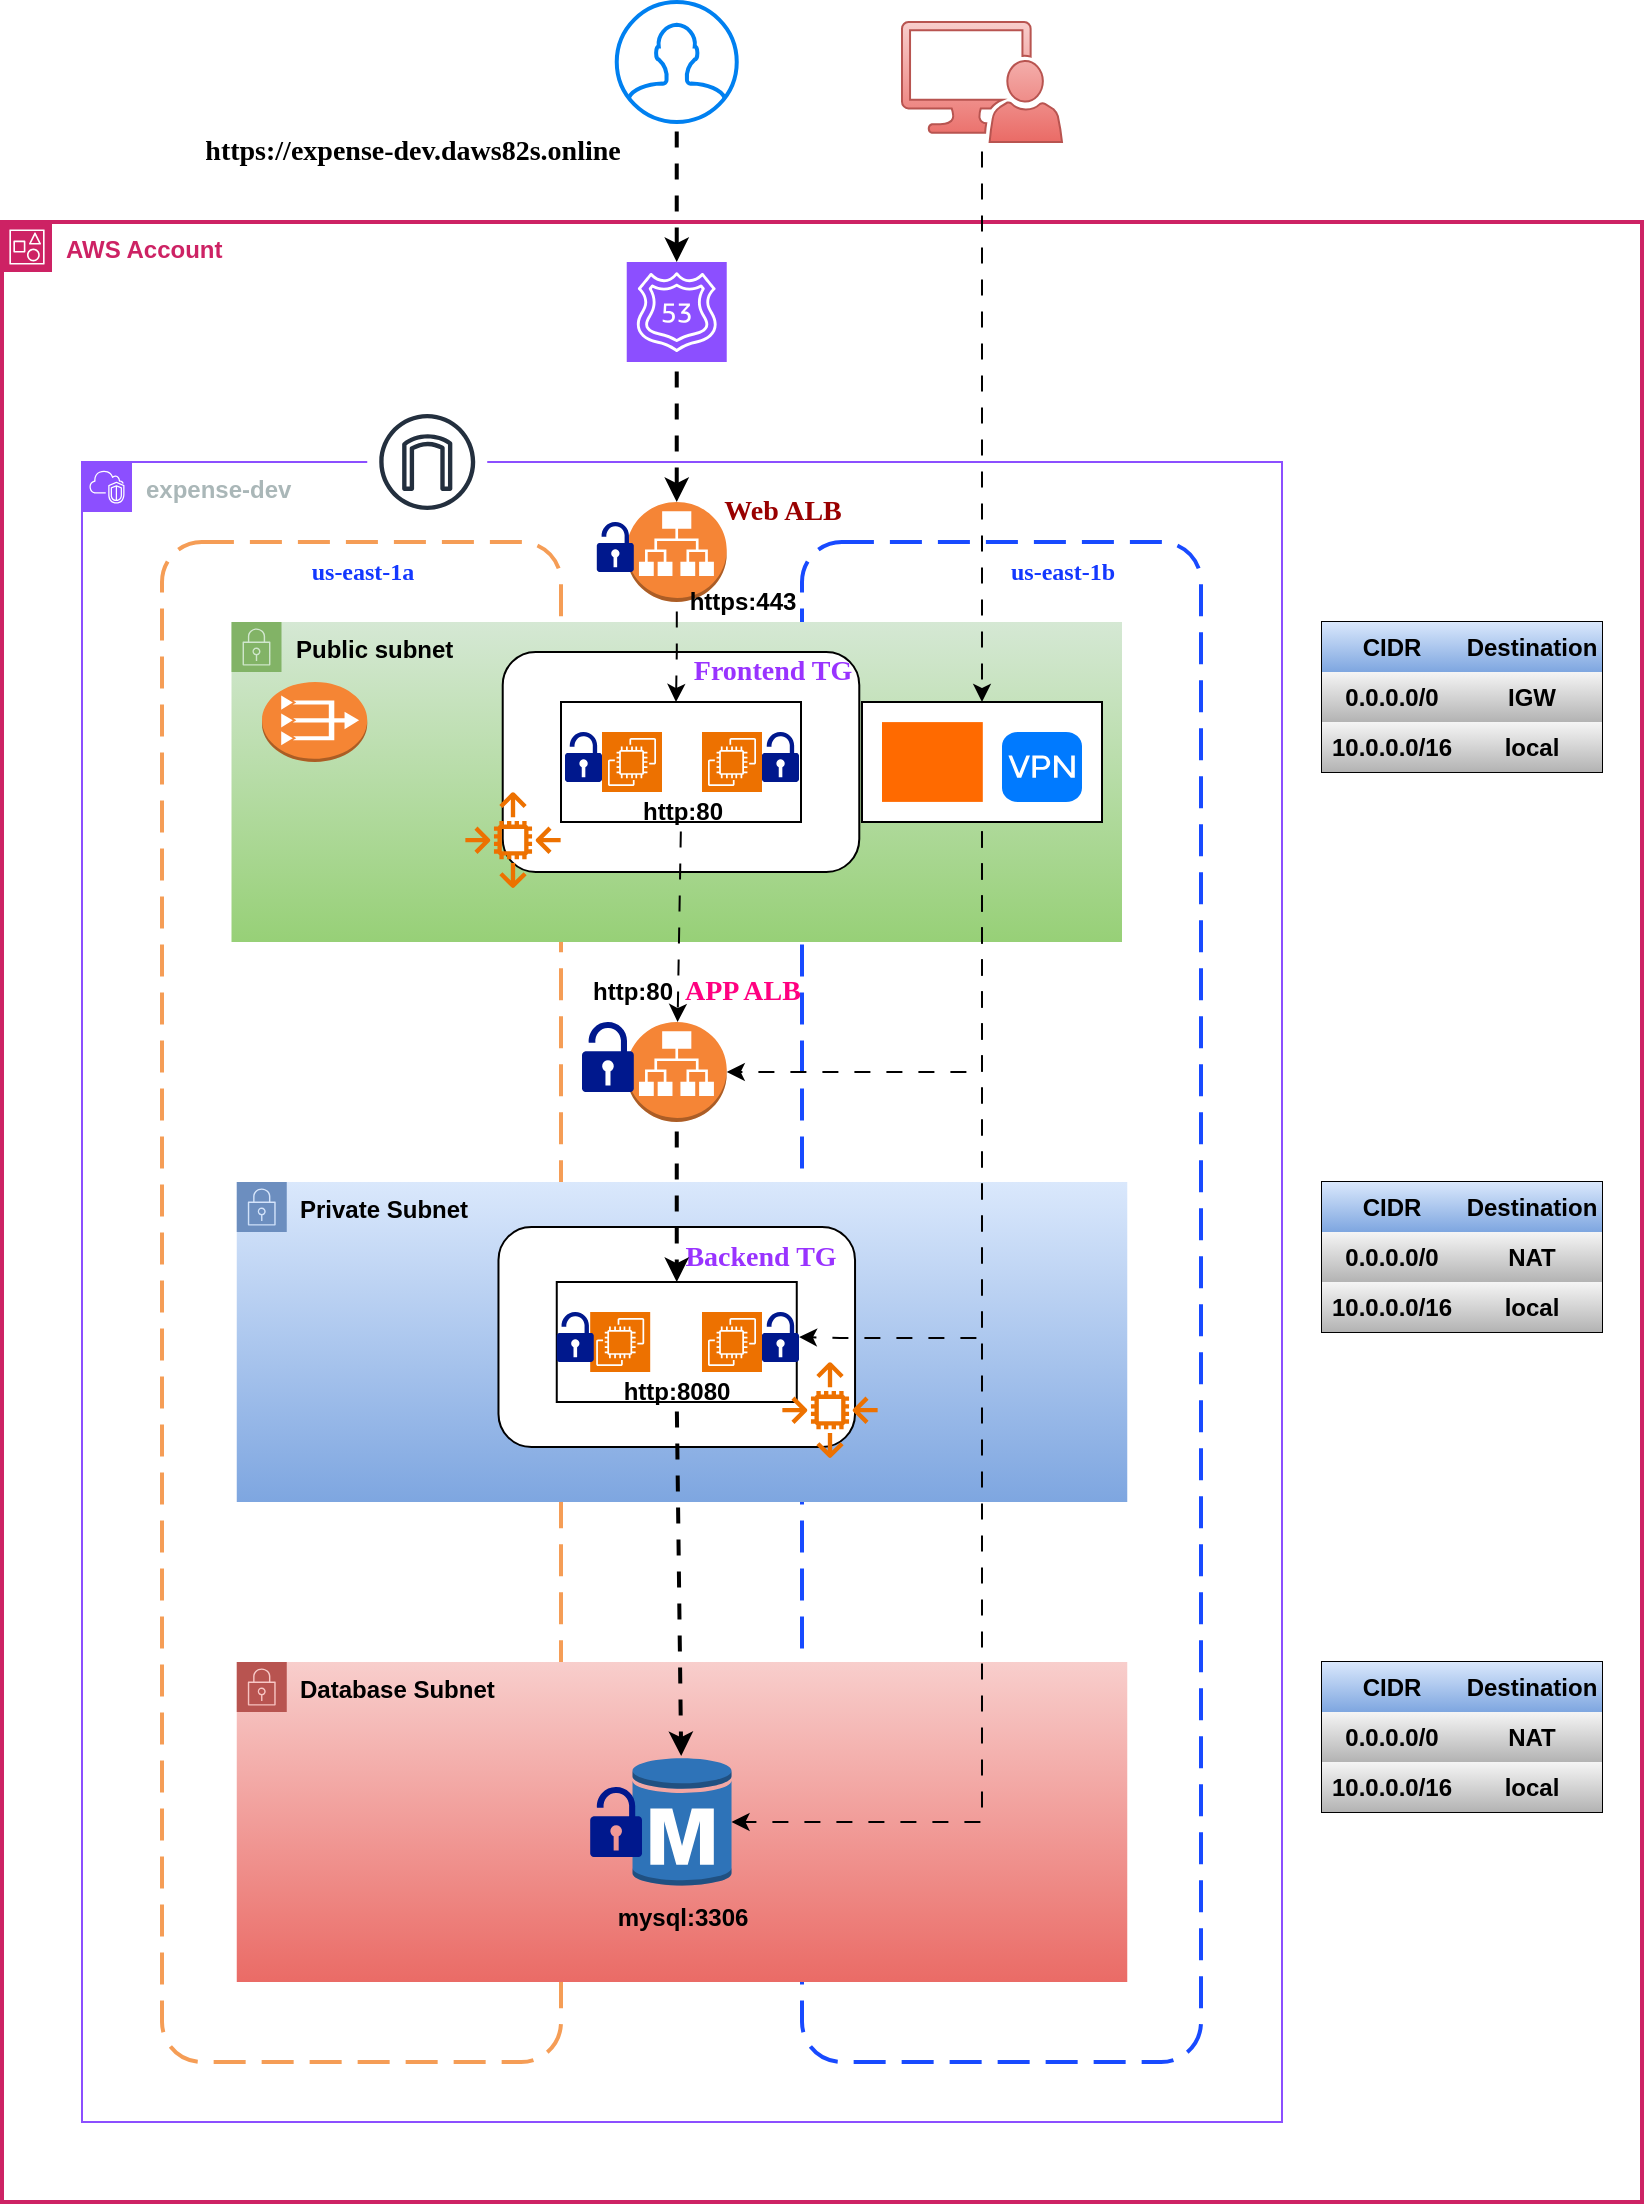 <mxfile version="26.0.14">
  <diagram name="Page-1" id="_oa3yF-_nfbRzwI-3MNB">
    <mxGraphModel dx="1259" dy="1755" grid="1" gridSize="10" guides="1" tooltips="1" connect="1" arrows="1" fold="1" page="1" pageScale="1" pageWidth="850" pageHeight="1100" math="0" shadow="0">
      <root>
        <mxCell id="0" />
        <mxCell id="1" parent="0" />
        <mxCell id="-kNMf-nXk1HDoBk_w1mp-1" value="&lt;b&gt;AWS Account&lt;/b&gt;" style="points=[[0,0],[0.25,0],[0.5,0],[0.75,0],[1,0],[1,0.25],[1,0.5],[1,0.75],[1,1],[0.75,1],[0.5,1],[0.25,1],[0,1],[0,0.75],[0,0.5],[0,0.25]];outlineConnect=0;gradientColor=none;html=1;whiteSpace=wrap;fontSize=12;fontStyle=0;container=1;pointerEvents=0;collapsible=0;recursiveResize=0;shape=mxgraph.aws4.group;grIcon=mxgraph.aws4.group_account;strokeColor=#CD2264;fillColor=none;verticalAlign=top;align=left;spacingLeft=30;fontColor=#CD2264;dashed=0;strokeWidth=2;" parent="1" vertex="1">
          <mxGeometry x="80" width="820" height="990" as="geometry" />
        </mxCell>
        <mxCell id="-kNMf-nXk1HDoBk_w1mp-2" value="&lt;b&gt;expense-dev&lt;/b&gt;" style="points=[[0,0],[0.25,0],[0.5,0],[0.75,0],[1,0],[1,0.25],[1,0.5],[1,0.75],[1,1],[0.75,1],[0.5,1],[0.25,1],[0,1],[0,0.75],[0,0.5],[0,0.25]];outlineConnect=0;gradientColor=none;html=1;whiteSpace=wrap;fontSize=12;fontStyle=0;container=1;pointerEvents=0;collapsible=0;recursiveResize=0;shape=mxgraph.aws4.group;grIcon=mxgraph.aws4.group_vpc2;strokeColor=#8C4FFF;fillColor=none;verticalAlign=top;align=left;spacingLeft=30;fontColor=#AAB7B8;dashed=0;" parent="-kNMf-nXk1HDoBk_w1mp-1" vertex="1">
          <mxGeometry x="40" y="120" width="600" height="830" as="geometry" />
        </mxCell>
        <mxCell id="-kNMf-nXk1HDoBk_w1mp-3" value="" style="rounded=1;arcSize=10;dashed=1;strokeColor=#F59D56;fillColor=none;gradientColor=none;dashPattern=8 4;strokeWidth=2;" parent="-kNMf-nXk1HDoBk_w1mp-2" vertex="1">
          <mxGeometry x="40" y="40" width="199.5" height="760" as="geometry" />
        </mxCell>
        <mxCell id="-kNMf-nXk1HDoBk_w1mp-4" value="" style="rounded=1;arcSize=10;dashed=1;strokeColor=#184AFF;fillColor=none;gradientColor=none;dashPattern=8 4;strokeWidth=2;" parent="-kNMf-nXk1HDoBk_w1mp-2" vertex="1">
          <mxGeometry x="360" y="40" width="199.5" height="760" as="geometry" />
        </mxCell>
        <mxCell id="-kNMf-nXk1HDoBk_w1mp-5" value="&lt;b&gt;Public subnet&lt;/b&gt;" style="points=[[0,0],[0.25,0],[0.5,0],[0.75,0],[1,0],[1,0.25],[1,0.5],[1,0.75],[1,1],[0.75,1],[0.5,1],[0.25,1],[0,1],[0,0.75],[0,0.5],[0,0.25]];outlineConnect=0;gradientColor=#97d077;html=1;whiteSpace=wrap;fontSize=12;fontStyle=0;container=1;pointerEvents=0;collapsible=0;recursiveResize=0;shape=mxgraph.aws4.group;grIcon=mxgraph.aws4.group_security_group;grStroke=0;strokeColor=#82b366;fillColor=#d5e8d4;verticalAlign=top;align=left;spacingLeft=30;dashed=0;" parent="-kNMf-nXk1HDoBk_w1mp-2" vertex="1">
          <mxGeometry x="74.75" y="80" width="445.25" height="160" as="geometry" />
        </mxCell>
        <mxCell id="YYC_tpVuf_u4fxhuyksU-6" value="" style="rounded=1;whiteSpace=wrap;html=1;" vertex="1" parent="-kNMf-nXk1HDoBk_w1mp-5">
          <mxGeometry x="135.61" y="15" width="178.28" height="110" as="geometry" />
        </mxCell>
        <mxCell id="YYC_tpVuf_u4fxhuyksU-1" value="" style="rounded=0;whiteSpace=wrap;html=1;" vertex="1" parent="-kNMf-nXk1HDoBk_w1mp-5">
          <mxGeometry x="164.75" y="40" width="120" height="60" as="geometry" />
        </mxCell>
        <mxCell id="YYC_tpVuf_u4fxhuyksU-2" value="" style="sketch=0;points=[[0,0,0],[0.25,0,0],[0.5,0,0],[0.75,0,0],[1,0,0],[0,1,0],[0.25,1,0],[0.5,1,0],[0.75,1,0],[1,1,0],[0,0.25,0],[0,0.5,0],[0,0.75,0],[1,0.25,0],[1,0.5,0],[1,0.75,0]];outlineConnect=0;fontColor=#232F3E;fillColor=#ED7100;strokeColor=#ffffff;dashed=0;verticalLabelPosition=bottom;verticalAlign=top;align=center;html=1;fontSize=12;fontStyle=0;aspect=fixed;shape=mxgraph.aws4.resourceIcon;resIcon=mxgraph.aws4.ec2;" vertex="1" parent="-kNMf-nXk1HDoBk_w1mp-5">
          <mxGeometry x="185.25" y="55" width="30" height="30" as="geometry" />
        </mxCell>
        <mxCell id="YYC_tpVuf_u4fxhuyksU-3" value="" style="sketch=0;points=[[0,0,0],[0.25,0,0],[0.5,0,0],[0.75,0,0],[1,0,0],[0,1,0],[0.25,1,0],[0.5,1,0],[0.75,1,0],[1,1,0],[0,0.25,0],[0,0.5,0],[0,0.75,0],[1,0.25,0],[1,0.5,0],[1,0.75,0]];outlineConnect=0;fontColor=#232F3E;fillColor=#ED7100;strokeColor=#ffffff;dashed=0;verticalLabelPosition=bottom;verticalAlign=top;align=center;html=1;fontSize=12;fontStyle=0;aspect=fixed;shape=mxgraph.aws4.resourceIcon;resIcon=mxgraph.aws4.ec2;" vertex="1" parent="-kNMf-nXk1HDoBk_w1mp-5">
          <mxGeometry x="235.25" y="55" width="30" height="30" as="geometry" />
        </mxCell>
        <mxCell id="YYC_tpVuf_u4fxhuyksU-4" value="" style="sketch=0;aspect=fixed;pointerEvents=1;shadow=0;dashed=0;html=1;strokeColor=none;labelPosition=center;verticalLabelPosition=bottom;verticalAlign=top;align=center;fillColor=#00188D;shape=mxgraph.mscae.enterprise.lock_unlocked" vertex="1" parent="-kNMf-nXk1HDoBk_w1mp-5">
          <mxGeometry x="166.75" y="55" width="18.5" height="25" as="geometry" />
        </mxCell>
        <mxCell id="YYC_tpVuf_u4fxhuyksU-5" value="" style="sketch=0;aspect=fixed;pointerEvents=1;shadow=0;dashed=0;html=1;strokeColor=none;labelPosition=center;verticalLabelPosition=bottom;verticalAlign=top;align=center;fillColor=#00188D;shape=mxgraph.mscae.enterprise.lock_unlocked" vertex="1" parent="-kNMf-nXk1HDoBk_w1mp-5">
          <mxGeometry x="265.25" y="55" width="18.5" height="25" as="geometry" />
        </mxCell>
        <mxCell id="YYC_tpVuf_u4fxhuyksU-7" value="" style="sketch=0;outlineConnect=0;fontColor=#232F3E;gradientColor=none;fillColor=#ED7100;strokeColor=none;dashed=0;verticalLabelPosition=bottom;verticalAlign=top;align=center;html=1;fontSize=12;fontStyle=0;aspect=fixed;pointerEvents=1;shape=mxgraph.aws4.auto_scaling2;" vertex="1" parent="-kNMf-nXk1HDoBk_w1mp-5">
          <mxGeometry x="116.75" y="85" width="48" height="48" as="geometry" />
        </mxCell>
        <mxCell id="YYC_tpVuf_u4fxhuyksU-17" value="&lt;b&gt;&lt;font style=&quot;font-size: 14px; color: rgb(153, 51, 255);&quot; face=&quot;Comic Sans MS&quot;&gt;Frontend TG&lt;/font&gt;&lt;/b&gt;" style="text;html=1;align=center;verticalAlign=middle;resizable=0;points=[];autosize=1;strokeColor=none;fillColor=none;" vertex="1" parent="-kNMf-nXk1HDoBk_w1mp-5">
          <mxGeometry x="215.25" y="10" width="110" height="30" as="geometry" />
        </mxCell>
        <mxCell id="YYC_tpVuf_u4fxhuyksU-23" value="&lt;b&gt;http:80&lt;/b&gt;" style="text;html=1;align=center;verticalAlign=middle;resizable=0;points=[];autosize=1;strokeColor=none;fillColor=none;" vertex="1" parent="-kNMf-nXk1HDoBk_w1mp-5">
          <mxGeometry x="194.75" y="80" width="60" height="30" as="geometry" />
        </mxCell>
        <mxCell id="-kNMf-nXk1HDoBk_w1mp-6" value="&lt;b&gt;Private Subnet&lt;/b&gt;" style="points=[[0,0],[0.25,0],[0.5,0],[0.75,0],[1,0],[1,0.25],[1,0.5],[1,0.75],[1,1],[0.75,1],[0.5,1],[0.25,1],[0,1],[0,0.75],[0,0.5],[0,0.25]];outlineConnect=0;gradientColor=#7ea6e0;html=1;whiteSpace=wrap;fontSize=12;fontStyle=0;container=1;pointerEvents=0;collapsible=0;recursiveResize=0;shape=mxgraph.aws4.group;grIcon=mxgraph.aws4.group_security_group;grStroke=0;strokeColor=#6c8ebf;fillColor=#dae8fc;verticalAlign=top;align=left;spacingLeft=30;dashed=0;" parent="-kNMf-nXk1HDoBk_w1mp-2" vertex="1">
          <mxGeometry x="77.38" y="360" width="445.25" height="160" as="geometry" />
        </mxCell>
        <mxCell id="Ft64ByeWx-oR6YxNVYhW-5" value="" style="rounded=1;whiteSpace=wrap;html=1;" parent="-kNMf-nXk1HDoBk_w1mp-6" vertex="1">
          <mxGeometry x="130.86" y="22.5" width="178.28" height="110" as="geometry" />
        </mxCell>
        <mxCell id="-kNMf-nXk1HDoBk_w1mp-57" value="" style="rounded=0;whiteSpace=wrap;html=1;" parent="-kNMf-nXk1HDoBk_w1mp-6" vertex="1">
          <mxGeometry x="160" y="50" width="120" height="60" as="geometry" />
        </mxCell>
        <mxCell id="-kNMf-nXk1HDoBk_w1mp-58" value="" style="sketch=0;points=[[0,0,0],[0.25,0,0],[0.5,0,0],[0.75,0,0],[1,0,0],[0,1,0],[0.25,1,0],[0.5,1,0],[0.75,1,0],[1,1,0],[0,0.25,0],[0,0.5,0],[0,0.75,0],[1,0.25,0],[1,0.5,0],[1,0.75,0]];outlineConnect=0;fontColor=#232F3E;fillColor=#ED7100;strokeColor=#ffffff;dashed=0;verticalLabelPosition=bottom;verticalAlign=top;align=center;html=1;fontSize=12;fontStyle=0;aspect=fixed;shape=mxgraph.aws4.resourceIcon;resIcon=mxgraph.aws4.ec2;" parent="-kNMf-nXk1HDoBk_w1mp-6" vertex="1">
          <mxGeometry x="176.72" y="65" width="30" height="30" as="geometry" />
        </mxCell>
        <mxCell id="-kNMf-nXk1HDoBk_w1mp-59" value="" style="sketch=0;points=[[0,0,0],[0.25,0,0],[0.5,0,0],[0.75,0,0],[1,0,0],[0,1,0],[0.25,1,0],[0.5,1,0],[0.75,1,0],[1,1,0],[0,0.25,0],[0,0.5,0],[0,0.75,0],[1,0.25,0],[1,0.5,0],[1,0.75,0]];outlineConnect=0;fontColor=#232F3E;fillColor=#ED7100;strokeColor=#ffffff;dashed=0;verticalLabelPosition=bottom;verticalAlign=top;align=center;html=1;fontSize=12;fontStyle=0;aspect=fixed;shape=mxgraph.aws4.resourceIcon;resIcon=mxgraph.aws4.ec2;" parent="-kNMf-nXk1HDoBk_w1mp-6" vertex="1">
          <mxGeometry x="232.62" y="65" width="30" height="30" as="geometry" />
        </mxCell>
        <mxCell id="Ft64ByeWx-oR6YxNVYhW-2" value="" style="sketch=0;aspect=fixed;pointerEvents=1;shadow=0;dashed=0;html=1;strokeColor=none;labelPosition=center;verticalLabelPosition=bottom;verticalAlign=top;align=center;fillColor=#00188D;shape=mxgraph.mscae.enterprise.lock_unlocked" parent="-kNMf-nXk1HDoBk_w1mp-6" vertex="1">
          <mxGeometry x="160" y="65" width="18.5" height="25" as="geometry" />
        </mxCell>
        <mxCell id="Ft64ByeWx-oR6YxNVYhW-3" value="" style="sketch=0;aspect=fixed;pointerEvents=1;shadow=0;dashed=0;html=1;strokeColor=none;labelPosition=center;verticalLabelPosition=bottom;verticalAlign=top;align=center;fillColor=#00188D;shape=mxgraph.mscae.enterprise.lock_unlocked" parent="-kNMf-nXk1HDoBk_w1mp-6" vertex="1">
          <mxGeometry x="262.62" y="65" width="18.5" height="25" as="geometry" />
        </mxCell>
        <mxCell id="Ft64ByeWx-oR6YxNVYhW-6" value="" style="sketch=0;outlineConnect=0;fontColor=#232F3E;gradientColor=none;fillColor=#ED7100;strokeColor=none;dashed=0;verticalLabelPosition=bottom;verticalAlign=top;align=center;html=1;fontSize=12;fontStyle=0;aspect=fixed;pointerEvents=1;shape=mxgraph.aws4.auto_scaling2;" parent="-kNMf-nXk1HDoBk_w1mp-6" vertex="1">
          <mxGeometry x="272.62" y="90" width="48" height="48" as="geometry" />
        </mxCell>
        <mxCell id="YYC_tpVuf_u4fxhuyksU-20" value="&lt;b&gt;&lt;font style=&quot;font-size: 14px; color: rgb(153, 51, 255);&quot; face=&quot;Comic Sans MS&quot;&gt;Backend TG&lt;/font&gt;&lt;/b&gt;" style="text;html=1;align=center;verticalAlign=middle;resizable=0;points=[];autosize=1;strokeColor=none;fillColor=none;" vertex="1" parent="-kNMf-nXk1HDoBk_w1mp-6">
          <mxGeometry x="211.72" y="22.5" width="100" height="30" as="geometry" />
        </mxCell>
        <mxCell id="YYC_tpVuf_u4fxhuyksU-25" value="&lt;b&gt;http:8080&lt;/b&gt;" style="text;html=1;align=center;verticalAlign=middle;resizable=0;points=[];autosize=1;strokeColor=none;fillColor=none;" vertex="1" parent="-kNMf-nXk1HDoBk_w1mp-6">
          <mxGeometry x="180" y="90" width="80" height="30" as="geometry" />
        </mxCell>
        <mxCell id="-kNMf-nXk1HDoBk_w1mp-7" value="&lt;b&gt;Database Subnet&lt;/b&gt;" style="points=[[0,0],[0.25,0],[0.5,0],[0.75,0],[1,0],[1,0.25],[1,0.5],[1,0.75],[1,1],[0.75,1],[0.5,1],[0.25,1],[0,1],[0,0.75],[0,0.5],[0,0.25]];outlineConnect=0;gradientColor=#ea6b66;html=1;whiteSpace=wrap;fontSize=12;fontStyle=0;container=1;pointerEvents=0;collapsible=0;recursiveResize=0;shape=mxgraph.aws4.group;grIcon=mxgraph.aws4.group_security_group;grStroke=0;strokeColor=#b85450;fillColor=#f8cecc;verticalAlign=top;align=left;spacingLeft=30;dashed=0;" parent="-kNMf-nXk1HDoBk_w1mp-2" vertex="1">
          <mxGeometry x="77.38" y="600" width="445.25" height="160" as="geometry" />
        </mxCell>
        <mxCell id="-kNMf-nXk1HDoBk_w1mp-44" value="" style="outlineConnect=0;dashed=0;verticalLabelPosition=bottom;verticalAlign=top;align=center;html=1;shape=mxgraph.aws3.rds_db_instance;fillColor=#2E73B8;gradientColor=none;" parent="-kNMf-nXk1HDoBk_w1mp-7" vertex="1">
          <mxGeometry x="197.88" y="47" width="49.5" height="66" as="geometry" />
        </mxCell>
        <mxCell id="-kNMf-nXk1HDoBk_w1mp-45" value="" style="sketch=0;aspect=fixed;pointerEvents=1;shadow=0;dashed=0;html=1;strokeColor=none;labelPosition=center;verticalLabelPosition=bottom;verticalAlign=top;align=center;fillColor=#00188D;shape=mxgraph.mscae.enterprise.lock_unlocked" parent="-kNMf-nXk1HDoBk_w1mp-7" vertex="1">
          <mxGeometry x="176.72" y="62.5" width="25.9" height="35" as="geometry" />
        </mxCell>
        <mxCell id="YYC_tpVuf_u4fxhuyksU-26" value="&lt;b&gt;mysql:3306&lt;/b&gt;" style="text;html=1;align=center;verticalAlign=middle;resizable=0;points=[];autosize=1;strokeColor=none;fillColor=none;" vertex="1" parent="-kNMf-nXk1HDoBk_w1mp-7">
          <mxGeometry x="177.63" y="113" width="90" height="30" as="geometry" />
        </mxCell>
        <mxCell id="Ft64ByeWx-oR6YxNVYhW-4" style="edgeStyle=orthogonalEdgeStyle;rounded=0;orthogonalLoop=1;jettySize=auto;html=1;entryX=0.5;entryY=0;entryDx=0;entryDy=0;flowAnimation=1;strokeWidth=2;" parent="-kNMf-nXk1HDoBk_w1mp-2" source="-kNMf-nXk1HDoBk_w1mp-46" target="-kNMf-nXk1HDoBk_w1mp-57" edge="1">
          <mxGeometry relative="1" as="geometry" />
        </mxCell>
        <mxCell id="-kNMf-nXk1HDoBk_w1mp-46" value="" style="outlineConnect=0;dashed=0;verticalLabelPosition=bottom;verticalAlign=top;align=center;html=1;shape=mxgraph.aws3.application_load_balancer;fillColor=#F58536;gradientColor=none;" parent="-kNMf-nXk1HDoBk_w1mp-2" vertex="1">
          <mxGeometry x="272.38" y="280" width="50" height="50" as="geometry" />
        </mxCell>
        <mxCell id="-kNMf-nXk1HDoBk_w1mp-47" value="" style="sketch=0;aspect=fixed;pointerEvents=1;shadow=0;dashed=0;html=1;strokeColor=none;labelPosition=center;verticalLabelPosition=bottom;verticalAlign=top;align=center;fillColor=#00188D;shape=mxgraph.mscae.enterprise.lock_unlocked" parent="-kNMf-nXk1HDoBk_w1mp-2" vertex="1">
          <mxGeometry x="250" y="280" width="25.9" height="35" as="geometry" />
        </mxCell>
        <mxCell id="-kNMf-nXk1HDoBk_w1mp-48" value="" style="rounded=0;whiteSpace=wrap;html=1;" parent="-kNMf-nXk1HDoBk_w1mp-2" vertex="1">
          <mxGeometry x="390" y="120" width="120" height="60" as="geometry" />
        </mxCell>
        <mxCell id="-kNMf-nXk1HDoBk_w1mp-49" value="" style="points=[];aspect=fixed;html=1;align=center;shadow=0;dashed=0;fillColor=#FF6A00;strokeColor=none;shape=mxgraph.alibaba_cloud.bastionhost;" parent="-kNMf-nXk1HDoBk_w1mp-2" vertex="1">
          <mxGeometry x="400" y="130.05" width="50.4" height="39.9" as="geometry" />
        </mxCell>
        <mxCell id="-kNMf-nXk1HDoBk_w1mp-50" value="" style="html=1;strokeWidth=1;shadow=0;dashed=0;shape=mxgraph.ios7.misc.vpn;fillColor=#007AFF;strokeColor=none;buttonText=;strokeColor2=#222222;fontColor=#222222;fontSize=8;verticalLabelPosition=bottom;verticalAlign=top;align=center;sketch=0;" parent="-kNMf-nXk1HDoBk_w1mp-2" vertex="1">
          <mxGeometry x="460" y="135" width="40" height="35" as="geometry" />
        </mxCell>
        <mxCell id="-kNMf-nXk1HDoBk_w1mp-51" style="edgeStyle=orthogonalEdgeStyle;rounded=0;orthogonalLoop=1;jettySize=auto;html=1;entryX=1;entryY=0.5;entryDx=0;entryDy=0;entryPerimeter=0;flowAnimation=1;" parent="-kNMf-nXk1HDoBk_w1mp-2" source="-kNMf-nXk1HDoBk_w1mp-48" target="-kNMf-nXk1HDoBk_w1mp-46" edge="1">
          <mxGeometry relative="1" as="geometry">
            <Array as="points">
              <mxPoint x="450" y="305" />
            </Array>
          </mxGeometry>
        </mxCell>
        <mxCell id="-kNMf-nXk1HDoBk_w1mp-52" style="edgeStyle=orthogonalEdgeStyle;rounded=0;orthogonalLoop=1;jettySize=auto;html=1;entryX=1;entryY=0.5;entryDx=0;entryDy=0;entryPerimeter=0;flowAnimation=1;" parent="-kNMf-nXk1HDoBk_w1mp-2" source="-kNMf-nXk1HDoBk_w1mp-48" target="-kNMf-nXk1HDoBk_w1mp-44" edge="1">
          <mxGeometry relative="1" as="geometry">
            <Array as="points">
              <mxPoint x="450" y="680" />
            </Array>
          </mxGeometry>
        </mxCell>
        <mxCell id="-kNMf-nXk1HDoBk_w1mp-55" value="&lt;b&gt;&lt;font style=&quot;color: rgb(19, 56, 255);&quot; face=&quot;Comic Sans MS&quot;&gt;us-east-1a&lt;/font&gt;&lt;/b&gt;" style="text;html=1;align=center;verticalAlign=middle;resizable=0;points=[];autosize=1;strokeColor=none;fillColor=none;" parent="-kNMf-nXk1HDoBk_w1mp-2" vertex="1">
          <mxGeometry x="94.75" y="40" width="90" height="30" as="geometry" />
        </mxCell>
        <mxCell id="-kNMf-nXk1HDoBk_w1mp-56" value="&lt;b&gt;&lt;font style=&quot;color: rgb(19, 56, 255);&quot; face=&quot;Comic Sans MS&quot;&gt;us-east-1b&lt;/font&gt;&lt;/b&gt;" style="text;html=1;align=center;verticalAlign=middle;resizable=0;points=[];autosize=1;strokeColor=none;fillColor=none;" parent="-kNMf-nXk1HDoBk_w1mp-2" vertex="1">
          <mxGeometry x="445.4" y="40" width="90" height="30" as="geometry" />
        </mxCell>
        <mxCell id="Ft64ByeWx-oR6YxNVYhW-1" value="" style="outlineConnect=0;dashed=0;verticalLabelPosition=bottom;verticalAlign=top;align=center;html=1;shape=mxgraph.aws3.vpc_nat_gateway;fillColor=#F58534;gradientColor=none;" parent="-kNMf-nXk1HDoBk_w1mp-2" vertex="1">
          <mxGeometry x="90" y="110" width="52.62" height="40" as="geometry" />
        </mxCell>
        <mxCell id="Ft64ByeWx-oR6YxNVYhW-8" value="" style="endArrow=classic;html=1;rounded=0;exitX=0.5;exitY=1;exitDx=0;exitDy=0;flowAnimation=1;strokeWidth=2;" parent="-kNMf-nXk1HDoBk_w1mp-2" source="-kNMf-nXk1HDoBk_w1mp-57" target="-kNMf-nXk1HDoBk_w1mp-44" edge="1">
          <mxGeometry width="50" height="50" relative="1" as="geometry">
            <mxPoint x="500" y="410" as="sourcePoint" />
            <mxPoint x="550" y="360" as="targetPoint" />
          </mxGeometry>
        </mxCell>
        <mxCell id="Ft64ByeWx-oR6YxNVYhW-9" style="edgeStyle=orthogonalEdgeStyle;rounded=0;orthogonalLoop=1;jettySize=auto;html=1;entryX=1;entryY=0.5;entryDx=0;entryDy=0;entryPerimeter=0;flowAnimation=1;" parent="-kNMf-nXk1HDoBk_w1mp-2" source="-kNMf-nXk1HDoBk_w1mp-48" target="Ft64ByeWx-oR6YxNVYhW-3" edge="1">
          <mxGeometry relative="1" as="geometry">
            <Array as="points">
              <mxPoint x="450" y="438" />
              <mxPoint x="379" y="438" />
            </Array>
          </mxGeometry>
        </mxCell>
        <mxCell id="Fe1JVYztoIkSO5cmFbyE-1" value="" style="outlineConnect=0;dashed=0;verticalLabelPosition=bottom;verticalAlign=top;align=center;html=1;shape=mxgraph.aws3.application_load_balancer;fillColor=#F58536;gradientColor=none;" parent="-kNMf-nXk1HDoBk_w1mp-2" vertex="1">
          <mxGeometry x="272.37" y="20" width="50" height="50" as="geometry" />
        </mxCell>
        <mxCell id="-kNMf-nXk1HDoBk_w1mp-15" value="" style="sketch=0;outlineConnect=0;fontColor=#232F3E;gradientColor=none;strokeColor=#232F3E;fillColor=#ffffff;dashed=0;verticalLabelPosition=bottom;verticalAlign=top;align=center;html=1;fontSize=12;fontStyle=0;aspect=fixed;shape=mxgraph.aws4.resourceIcon;resIcon=mxgraph.aws4.internet_gateway;" parent="-kNMf-nXk1HDoBk_w1mp-2" vertex="1">
          <mxGeometry x="142.62" y="-30" width="60" height="60" as="geometry" />
        </mxCell>
        <mxCell id="YYC_tpVuf_u4fxhuyksU-8" style="edgeStyle=orthogonalEdgeStyle;rounded=0;orthogonalLoop=1;jettySize=auto;html=1;flowAnimation=1;" edge="1" parent="-kNMf-nXk1HDoBk_w1mp-2" source="Fe1JVYztoIkSO5cmFbyE-1">
          <mxGeometry relative="1" as="geometry">
            <mxPoint x="297" y="120" as="targetPoint" />
          </mxGeometry>
        </mxCell>
        <mxCell id="YYC_tpVuf_u4fxhuyksU-10" value="" style="endArrow=classic;html=1;rounded=0;exitX=0.5;exitY=1;exitDx=0;exitDy=0;flowAnimation=1;" edge="1" parent="-kNMf-nXk1HDoBk_w1mp-2" source="YYC_tpVuf_u4fxhuyksU-1" target="-kNMf-nXk1HDoBk_w1mp-46">
          <mxGeometry width="50" height="50" relative="1" as="geometry">
            <mxPoint x="500" y="340" as="sourcePoint" />
            <mxPoint x="550" y="290" as="targetPoint" />
          </mxGeometry>
        </mxCell>
        <mxCell id="YYC_tpVuf_u4fxhuyksU-18" value="&lt;b&gt;&lt;font face=&quot;Comic Sans MS&quot; style=&quot;font-size: 14px; color: rgb(153, 0, 0);&quot;&gt;Web ALB&lt;/font&gt;&lt;/b&gt;" style="text;html=1;align=center;verticalAlign=middle;resizable=0;points=[];autosize=1;strokeColor=none;fillColor=none;" vertex="1" parent="-kNMf-nXk1HDoBk_w1mp-2">
          <mxGeometry x="305" y="10" width="90" height="30" as="geometry" />
        </mxCell>
        <mxCell id="YYC_tpVuf_u4fxhuyksU-19" value="&lt;b&gt;&lt;font style=&quot;font-size: 14px; color: rgb(255, 0, 128);&quot; face=&quot;Comic Sans MS&quot;&gt;APP ALB&lt;/font&gt;&lt;/b&gt;" style="text;html=1;align=center;verticalAlign=middle;resizable=0;points=[];autosize=1;strokeColor=none;fillColor=none;" vertex="1" parent="-kNMf-nXk1HDoBk_w1mp-2">
          <mxGeometry x="290" y="250" width="80" height="30" as="geometry" />
        </mxCell>
        <mxCell id="YYC_tpVuf_u4fxhuyksU-21" value="" style="sketch=0;aspect=fixed;pointerEvents=1;shadow=0;dashed=0;html=1;strokeColor=none;labelPosition=center;verticalLabelPosition=bottom;verticalAlign=top;align=center;fillColor=#00188D;shape=mxgraph.mscae.enterprise.lock_unlocked" vertex="1" parent="-kNMf-nXk1HDoBk_w1mp-2">
          <mxGeometry x="257.4" y="30" width="18.5" height="25" as="geometry" />
        </mxCell>
        <mxCell id="YYC_tpVuf_u4fxhuyksU-22" value="&lt;b&gt;https:443&lt;/b&gt;" style="text;html=1;align=center;verticalAlign=middle;resizable=0;points=[];autosize=1;strokeColor=none;fillColor=none;" vertex="1" parent="-kNMf-nXk1HDoBk_w1mp-2">
          <mxGeometry x="290" y="55" width="80" height="30" as="geometry" />
        </mxCell>
        <mxCell id="YYC_tpVuf_u4fxhuyksU-24" value="&lt;b&gt;http:80&lt;/b&gt;" style="text;html=1;align=center;verticalAlign=middle;resizable=0;points=[];autosize=1;strokeColor=none;fillColor=none;" vertex="1" parent="-kNMf-nXk1HDoBk_w1mp-2">
          <mxGeometry x="245" y="250" width="60" height="30" as="geometry" />
        </mxCell>
        <mxCell id="-kNMf-nXk1HDoBk_w1mp-8" value="" style="shape=table;startSize=0;container=1;collapsible=0;childLayout=tableLayout;" parent="-kNMf-nXk1HDoBk_w1mp-1" vertex="1">
          <mxGeometry x="660" y="200" width="140" height="75" as="geometry" />
        </mxCell>
        <mxCell id="-kNMf-nXk1HDoBk_w1mp-9" value="" style="shape=tableRow;horizontal=0;startSize=0;swimlaneHead=0;swimlaneBody=0;strokeColor=inherit;top=0;left=0;bottom=0;right=0;collapsible=0;dropTarget=0;fillColor=none;points=[[0,0.5],[1,0.5]];portConstraint=eastwest;" parent="-kNMf-nXk1HDoBk_w1mp-8" vertex="1">
          <mxGeometry width="140" height="25" as="geometry" />
        </mxCell>
        <mxCell id="-kNMf-nXk1HDoBk_w1mp-10" value="&lt;b&gt;CIDR&lt;/b&gt;" style="shape=partialRectangle;html=1;whiteSpace=wrap;connectable=0;strokeColor=#6c8ebf;overflow=hidden;fillColor=#dae8fc;top=0;left=0;bottom=0;right=0;pointerEvents=1;gradientColor=#7ea6e0;" parent="-kNMf-nXk1HDoBk_w1mp-9" vertex="1">
          <mxGeometry width="70" height="25" as="geometry">
            <mxRectangle width="70" height="25" as="alternateBounds" />
          </mxGeometry>
        </mxCell>
        <mxCell id="-kNMf-nXk1HDoBk_w1mp-11" value="&lt;b&gt;Destination&lt;/b&gt;" style="shape=partialRectangle;html=1;whiteSpace=wrap;connectable=0;strokeColor=#6c8ebf;overflow=hidden;fillColor=#dae8fc;top=0;left=0;bottom=0;right=0;pointerEvents=1;gradientColor=#7ea6e0;" parent="-kNMf-nXk1HDoBk_w1mp-9" vertex="1">
          <mxGeometry x="70" width="70" height="25" as="geometry">
            <mxRectangle width="70" height="25" as="alternateBounds" />
          </mxGeometry>
        </mxCell>
        <mxCell id="-kNMf-nXk1HDoBk_w1mp-12" value="" style="shape=tableRow;horizontal=0;startSize=0;swimlaneHead=0;swimlaneBody=0;strokeColor=inherit;top=0;left=0;bottom=0;right=0;collapsible=0;dropTarget=0;fillColor=none;points=[[0,0.5],[1,0.5]];portConstraint=eastwest;" parent="-kNMf-nXk1HDoBk_w1mp-8" vertex="1">
          <mxGeometry y="25" width="140" height="25" as="geometry" />
        </mxCell>
        <mxCell id="-kNMf-nXk1HDoBk_w1mp-13" value="&lt;b&gt;0.0.0.0/0&lt;/b&gt;" style="shape=partialRectangle;html=1;whiteSpace=wrap;connectable=0;strokeColor=#666666;overflow=hidden;fillColor=#f5f5f5;top=0;left=0;bottom=0;right=0;pointerEvents=1;gradientColor=#b3b3b3;" parent="-kNMf-nXk1HDoBk_w1mp-12" vertex="1">
          <mxGeometry width="70" height="25" as="geometry">
            <mxRectangle width="70" height="25" as="alternateBounds" />
          </mxGeometry>
        </mxCell>
        <mxCell id="-kNMf-nXk1HDoBk_w1mp-14" value="&lt;b&gt;IGW&lt;/b&gt;" style="shape=partialRectangle;html=1;whiteSpace=wrap;connectable=0;strokeColor=#666666;overflow=hidden;fillColor=#f5f5f5;top=0;left=0;bottom=0;right=0;pointerEvents=1;gradientColor=#b3b3b3;" parent="-kNMf-nXk1HDoBk_w1mp-12" vertex="1">
          <mxGeometry x="70" width="70" height="25" as="geometry">
            <mxRectangle width="70" height="25" as="alternateBounds" />
          </mxGeometry>
        </mxCell>
        <mxCell id="-kNMf-nXk1HDoBk_w1mp-32" style="shape=tableRow;horizontal=0;startSize=0;swimlaneHead=0;swimlaneBody=0;strokeColor=inherit;top=0;left=0;bottom=0;right=0;collapsible=0;dropTarget=0;fillColor=none;points=[[0,0.5],[1,0.5]];portConstraint=eastwest;" parent="-kNMf-nXk1HDoBk_w1mp-8" vertex="1">
          <mxGeometry y="50" width="140" height="25" as="geometry" />
        </mxCell>
        <mxCell id="-kNMf-nXk1HDoBk_w1mp-33" value="&lt;b&gt;10.0.0.0/16&lt;/b&gt;" style="shape=partialRectangle;html=1;whiteSpace=wrap;connectable=0;strokeColor=#666666;overflow=hidden;fillColor=#f5f5f5;top=0;left=0;bottom=0;right=0;pointerEvents=1;gradientColor=#b3b3b3;" parent="-kNMf-nXk1HDoBk_w1mp-32" vertex="1">
          <mxGeometry width="70" height="25" as="geometry">
            <mxRectangle width="70" height="25" as="alternateBounds" />
          </mxGeometry>
        </mxCell>
        <mxCell id="-kNMf-nXk1HDoBk_w1mp-34" value="&lt;b&gt;local&lt;/b&gt;" style="shape=partialRectangle;html=1;whiteSpace=wrap;connectable=0;strokeColor=#666666;overflow=hidden;fillColor=#f5f5f5;top=0;left=0;bottom=0;right=0;pointerEvents=1;gradientColor=#b3b3b3;" parent="-kNMf-nXk1HDoBk_w1mp-32" vertex="1">
          <mxGeometry x="70" width="70" height="25" as="geometry">
            <mxRectangle width="70" height="25" as="alternateBounds" />
          </mxGeometry>
        </mxCell>
        <mxCell id="-kNMf-nXk1HDoBk_w1mp-18" value="" style="shape=table;startSize=0;container=1;collapsible=0;childLayout=tableLayout;" parent="-kNMf-nXk1HDoBk_w1mp-1" vertex="1">
          <mxGeometry x="660" y="480" width="140" height="75" as="geometry" />
        </mxCell>
        <mxCell id="-kNMf-nXk1HDoBk_w1mp-19" value="" style="shape=tableRow;horizontal=0;startSize=0;swimlaneHead=0;swimlaneBody=0;strokeColor=inherit;top=0;left=0;bottom=0;right=0;collapsible=0;dropTarget=0;fillColor=none;points=[[0,0.5],[1,0.5]];portConstraint=eastwest;" parent="-kNMf-nXk1HDoBk_w1mp-18" vertex="1">
          <mxGeometry width="140" height="25" as="geometry" />
        </mxCell>
        <mxCell id="-kNMf-nXk1HDoBk_w1mp-20" value="&lt;b&gt;CIDR&lt;/b&gt;" style="shape=partialRectangle;html=1;whiteSpace=wrap;connectable=0;strokeColor=#6c8ebf;overflow=hidden;fillColor=#dae8fc;top=0;left=0;bottom=0;right=0;pointerEvents=1;gradientColor=#7ea6e0;" parent="-kNMf-nXk1HDoBk_w1mp-19" vertex="1">
          <mxGeometry width="70" height="25" as="geometry">
            <mxRectangle width="70" height="25" as="alternateBounds" />
          </mxGeometry>
        </mxCell>
        <mxCell id="-kNMf-nXk1HDoBk_w1mp-21" value="&lt;b&gt;Destination&lt;/b&gt;" style="shape=partialRectangle;html=1;whiteSpace=wrap;connectable=0;strokeColor=#6c8ebf;overflow=hidden;fillColor=#dae8fc;top=0;left=0;bottom=0;right=0;pointerEvents=1;gradientColor=#7ea6e0;" parent="-kNMf-nXk1HDoBk_w1mp-19" vertex="1">
          <mxGeometry x="70" width="70" height="25" as="geometry">
            <mxRectangle width="70" height="25" as="alternateBounds" />
          </mxGeometry>
        </mxCell>
        <mxCell id="-kNMf-nXk1HDoBk_w1mp-22" value="" style="shape=tableRow;horizontal=0;startSize=0;swimlaneHead=0;swimlaneBody=0;strokeColor=inherit;top=0;left=0;bottom=0;right=0;collapsible=0;dropTarget=0;fillColor=none;points=[[0,0.5],[1,0.5]];portConstraint=eastwest;" parent="-kNMf-nXk1HDoBk_w1mp-18" vertex="1">
          <mxGeometry y="25" width="140" height="25" as="geometry" />
        </mxCell>
        <mxCell id="-kNMf-nXk1HDoBk_w1mp-23" value="&lt;b&gt;0.0.0.0/0&lt;/b&gt;" style="shape=partialRectangle;html=1;whiteSpace=wrap;connectable=0;strokeColor=#666666;overflow=hidden;fillColor=#f5f5f5;top=0;left=0;bottom=0;right=0;pointerEvents=1;gradientColor=#b3b3b3;" parent="-kNMf-nXk1HDoBk_w1mp-22" vertex="1">
          <mxGeometry width="70" height="25" as="geometry">
            <mxRectangle width="70" height="25" as="alternateBounds" />
          </mxGeometry>
        </mxCell>
        <mxCell id="-kNMf-nXk1HDoBk_w1mp-24" value="&lt;b&gt;NAT&lt;/b&gt;" style="shape=partialRectangle;html=1;whiteSpace=wrap;connectable=0;strokeColor=#666666;overflow=hidden;fillColor=#f5f5f5;top=0;left=0;bottom=0;right=0;pointerEvents=1;gradientColor=#b3b3b3;" parent="-kNMf-nXk1HDoBk_w1mp-22" vertex="1">
          <mxGeometry x="70" width="70" height="25" as="geometry">
            <mxRectangle width="70" height="25" as="alternateBounds" />
          </mxGeometry>
        </mxCell>
        <mxCell id="-kNMf-nXk1HDoBk_w1mp-38" style="shape=tableRow;horizontal=0;startSize=0;swimlaneHead=0;swimlaneBody=0;strokeColor=inherit;top=0;left=0;bottom=0;right=0;collapsible=0;dropTarget=0;fillColor=none;points=[[0,0.5],[1,0.5]];portConstraint=eastwest;" parent="-kNMf-nXk1HDoBk_w1mp-18" vertex="1">
          <mxGeometry y="50" width="140" height="25" as="geometry" />
        </mxCell>
        <mxCell id="-kNMf-nXk1HDoBk_w1mp-39" value="&lt;b&gt;10.0.0.0/16&lt;/b&gt;" style="shape=partialRectangle;html=1;whiteSpace=wrap;connectable=0;strokeColor=#666666;overflow=hidden;fillColor=#f5f5f5;top=0;left=0;bottom=0;right=0;pointerEvents=1;gradientColor=#b3b3b3;" parent="-kNMf-nXk1HDoBk_w1mp-38" vertex="1">
          <mxGeometry width="70" height="25" as="geometry">
            <mxRectangle width="70" height="25" as="alternateBounds" />
          </mxGeometry>
        </mxCell>
        <mxCell id="-kNMf-nXk1HDoBk_w1mp-40" value="&lt;b&gt;local&lt;/b&gt;" style="shape=partialRectangle;html=1;whiteSpace=wrap;connectable=0;strokeColor=#666666;overflow=hidden;fillColor=#f5f5f5;top=0;left=0;bottom=0;right=0;pointerEvents=1;gradientColor=#b3b3b3;" parent="-kNMf-nXk1HDoBk_w1mp-38" vertex="1">
          <mxGeometry x="70" width="70" height="25" as="geometry">
            <mxRectangle width="70" height="25" as="alternateBounds" />
          </mxGeometry>
        </mxCell>
        <mxCell id="-kNMf-nXk1HDoBk_w1mp-25" value="" style="shape=table;startSize=0;container=1;collapsible=0;childLayout=tableLayout;" parent="-kNMf-nXk1HDoBk_w1mp-1" vertex="1">
          <mxGeometry x="660" y="720" width="140" height="75" as="geometry" />
        </mxCell>
        <mxCell id="-kNMf-nXk1HDoBk_w1mp-26" value="" style="shape=tableRow;horizontal=0;startSize=0;swimlaneHead=0;swimlaneBody=0;strokeColor=inherit;top=0;left=0;bottom=0;right=0;collapsible=0;dropTarget=0;fillColor=none;points=[[0,0.5],[1,0.5]];portConstraint=eastwest;" parent="-kNMf-nXk1HDoBk_w1mp-25" vertex="1">
          <mxGeometry width="140" height="25" as="geometry" />
        </mxCell>
        <mxCell id="-kNMf-nXk1HDoBk_w1mp-27" value="&lt;b&gt;CIDR&lt;/b&gt;" style="shape=partialRectangle;html=1;whiteSpace=wrap;connectable=0;strokeColor=#6c8ebf;overflow=hidden;fillColor=#dae8fc;top=0;left=0;bottom=0;right=0;pointerEvents=1;gradientColor=#7ea6e0;" parent="-kNMf-nXk1HDoBk_w1mp-26" vertex="1">
          <mxGeometry width="70" height="25" as="geometry">
            <mxRectangle width="70" height="25" as="alternateBounds" />
          </mxGeometry>
        </mxCell>
        <mxCell id="-kNMf-nXk1HDoBk_w1mp-28" value="&lt;b&gt;Destination&lt;/b&gt;" style="shape=partialRectangle;html=1;whiteSpace=wrap;connectable=0;strokeColor=#6c8ebf;overflow=hidden;fillColor=#dae8fc;top=0;left=0;bottom=0;right=0;pointerEvents=1;gradientColor=#7ea6e0;" parent="-kNMf-nXk1HDoBk_w1mp-26" vertex="1">
          <mxGeometry x="70" width="70" height="25" as="geometry">
            <mxRectangle width="70" height="25" as="alternateBounds" />
          </mxGeometry>
        </mxCell>
        <mxCell id="-kNMf-nXk1HDoBk_w1mp-29" value="" style="shape=tableRow;horizontal=0;startSize=0;swimlaneHead=0;swimlaneBody=0;strokeColor=inherit;top=0;left=0;bottom=0;right=0;collapsible=0;dropTarget=0;fillColor=none;points=[[0,0.5],[1,0.5]];portConstraint=eastwest;" parent="-kNMf-nXk1HDoBk_w1mp-25" vertex="1">
          <mxGeometry y="25" width="140" height="25" as="geometry" />
        </mxCell>
        <mxCell id="-kNMf-nXk1HDoBk_w1mp-30" value="&lt;b&gt;0.0.0.0/0&lt;/b&gt;" style="shape=partialRectangle;html=1;whiteSpace=wrap;connectable=0;strokeColor=#666666;overflow=hidden;fillColor=#f5f5f5;top=0;left=0;bottom=0;right=0;pointerEvents=1;gradientColor=#b3b3b3;" parent="-kNMf-nXk1HDoBk_w1mp-29" vertex="1">
          <mxGeometry width="70" height="25" as="geometry">
            <mxRectangle width="70" height="25" as="alternateBounds" />
          </mxGeometry>
        </mxCell>
        <mxCell id="-kNMf-nXk1HDoBk_w1mp-31" value="&lt;b&gt;NAT&lt;/b&gt;" style="shape=partialRectangle;html=1;whiteSpace=wrap;connectable=0;strokeColor=#666666;overflow=hidden;fillColor=#f5f5f5;top=0;left=0;bottom=0;right=0;pointerEvents=1;gradientColor=#b3b3b3;" parent="-kNMf-nXk1HDoBk_w1mp-29" vertex="1">
          <mxGeometry x="70" width="70" height="25" as="geometry">
            <mxRectangle width="70" height="25" as="alternateBounds" />
          </mxGeometry>
        </mxCell>
        <mxCell id="-kNMf-nXk1HDoBk_w1mp-41" style="shape=tableRow;horizontal=0;startSize=0;swimlaneHead=0;swimlaneBody=0;strokeColor=inherit;top=0;left=0;bottom=0;right=0;collapsible=0;dropTarget=0;fillColor=none;points=[[0,0.5],[1,0.5]];portConstraint=eastwest;" parent="-kNMf-nXk1HDoBk_w1mp-25" vertex="1">
          <mxGeometry y="50" width="140" height="25" as="geometry" />
        </mxCell>
        <mxCell id="-kNMf-nXk1HDoBk_w1mp-42" value="&lt;b&gt;10.0.0.0/16&lt;/b&gt;" style="shape=partialRectangle;html=1;whiteSpace=wrap;connectable=0;strokeColor=#666666;overflow=hidden;fillColor=#f5f5f5;top=0;left=0;bottom=0;right=0;pointerEvents=1;gradientColor=#b3b3b3;" parent="-kNMf-nXk1HDoBk_w1mp-41" vertex="1">
          <mxGeometry width="70" height="25" as="geometry">
            <mxRectangle width="70" height="25" as="alternateBounds" />
          </mxGeometry>
        </mxCell>
        <mxCell id="-kNMf-nXk1HDoBk_w1mp-43" value="&lt;b&gt;local&lt;/b&gt;" style="shape=partialRectangle;html=1;whiteSpace=wrap;connectable=0;strokeColor=#666666;overflow=hidden;fillColor=#f5f5f5;top=0;left=0;bottom=0;right=0;pointerEvents=1;gradientColor=#b3b3b3;" parent="-kNMf-nXk1HDoBk_w1mp-41" vertex="1">
          <mxGeometry x="70" width="70" height="25" as="geometry">
            <mxRectangle width="70" height="25" as="alternateBounds" />
          </mxGeometry>
        </mxCell>
        <mxCell id="YYC_tpVuf_u4fxhuyksU-11" value="" style="sketch=0;points=[[0,0,0],[0.25,0,0],[0.5,0,0],[0.75,0,0],[1,0,0],[0,1,0],[0.25,1,0],[0.5,1,0],[0.75,1,0],[1,1,0],[0,0.25,0],[0,0.5,0],[0,0.75,0],[1,0.25,0],[1,0.5,0],[1,0.75,0]];outlineConnect=0;fontColor=#232F3E;fillColor=#8C4FFF;strokeColor=#ffffff;dashed=0;verticalLabelPosition=bottom;verticalAlign=top;align=center;html=1;fontSize=12;fontStyle=0;aspect=fixed;shape=mxgraph.aws4.resourceIcon;resIcon=mxgraph.aws4.route_53;" vertex="1" parent="-kNMf-nXk1HDoBk_w1mp-1">
          <mxGeometry x="312.37" y="20" width="50" height="50" as="geometry" />
        </mxCell>
        <mxCell id="YYC_tpVuf_u4fxhuyksU-15" style="edgeStyle=orthogonalEdgeStyle;rounded=0;orthogonalLoop=1;jettySize=auto;html=1;entryX=0.5;entryY=0;entryDx=0;entryDy=0;entryPerimeter=0;flowAnimation=1;strokeWidth=2;" edge="1" parent="-kNMf-nXk1HDoBk_w1mp-1" source="YYC_tpVuf_u4fxhuyksU-11" target="Fe1JVYztoIkSO5cmFbyE-1">
          <mxGeometry relative="1" as="geometry" />
        </mxCell>
        <mxCell id="-kNMf-nXk1HDoBk_w1mp-54" style="edgeStyle=orthogonalEdgeStyle;rounded=0;orthogonalLoop=1;jettySize=auto;html=1;flowAnimation=1;" parent="1" source="-kNMf-nXk1HDoBk_w1mp-53" target="-kNMf-nXk1HDoBk_w1mp-48" edge="1">
          <mxGeometry relative="1" as="geometry" />
        </mxCell>
        <mxCell id="-kNMf-nXk1HDoBk_w1mp-53" value="" style="sketch=0;pointerEvents=1;shadow=0;dashed=0;html=1;strokeColor=#b85450;labelPosition=center;verticalLabelPosition=bottom;verticalAlign=top;align=center;fillColor=#f8cecc;shape=mxgraph.mscae.system_center.admin_console;gradientColor=#ea6b66;" parent="1" vertex="1">
          <mxGeometry x="530" y="-100" width="80" height="60" as="geometry" />
        </mxCell>
        <mxCell id="YYC_tpVuf_u4fxhuyksU-12" value="" style="html=1;verticalLabelPosition=bottom;align=center;labelBackgroundColor=#ffffff;verticalAlign=top;strokeWidth=2;strokeColor=#0080F0;shadow=0;dashed=0;shape=mxgraph.ios7.icons.user;" vertex="1" parent="1">
          <mxGeometry x="387.37" y="-110" width="60" height="60" as="geometry" />
        </mxCell>
        <mxCell id="YYC_tpVuf_u4fxhuyksU-13" style="edgeStyle=orthogonalEdgeStyle;rounded=0;orthogonalLoop=1;jettySize=auto;html=1;entryX=0.5;entryY=0;entryDx=0;entryDy=0;entryPerimeter=0;flowAnimation=1;strokeWidth=2;" edge="1" parent="1" source="YYC_tpVuf_u4fxhuyksU-12" target="YYC_tpVuf_u4fxhuyksU-11">
          <mxGeometry relative="1" as="geometry" />
        </mxCell>
        <mxCell id="YYC_tpVuf_u4fxhuyksU-14" value="&lt;b&gt;&lt;font style=&quot;font-size: 14px;&quot; face=&quot;Comic Sans MS&quot;&gt;https://expense-dev.daws82s.online&lt;/font&gt;&lt;/b&gt;" style="text;html=1;align=center;verticalAlign=middle;resizable=0;points=[];autosize=1;strokeColor=none;fillColor=none;" vertex="1" parent="1">
          <mxGeometry x="150" y="-50" width="270" height="30" as="geometry" />
        </mxCell>
      </root>
    </mxGraphModel>
  </diagram>
</mxfile>
